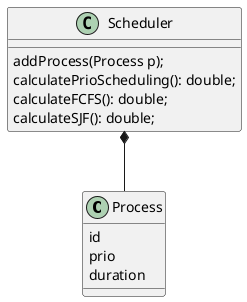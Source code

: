 @startuml

class Process {
  id
  prio
  duration
}
class Scheduler {

  addProcess(Process p);
  calculatePrioScheduling(): double;
  calculateFCFS(): double;
  calculateSJF(): double;
}

Scheduler *-down- Process

@enduml
